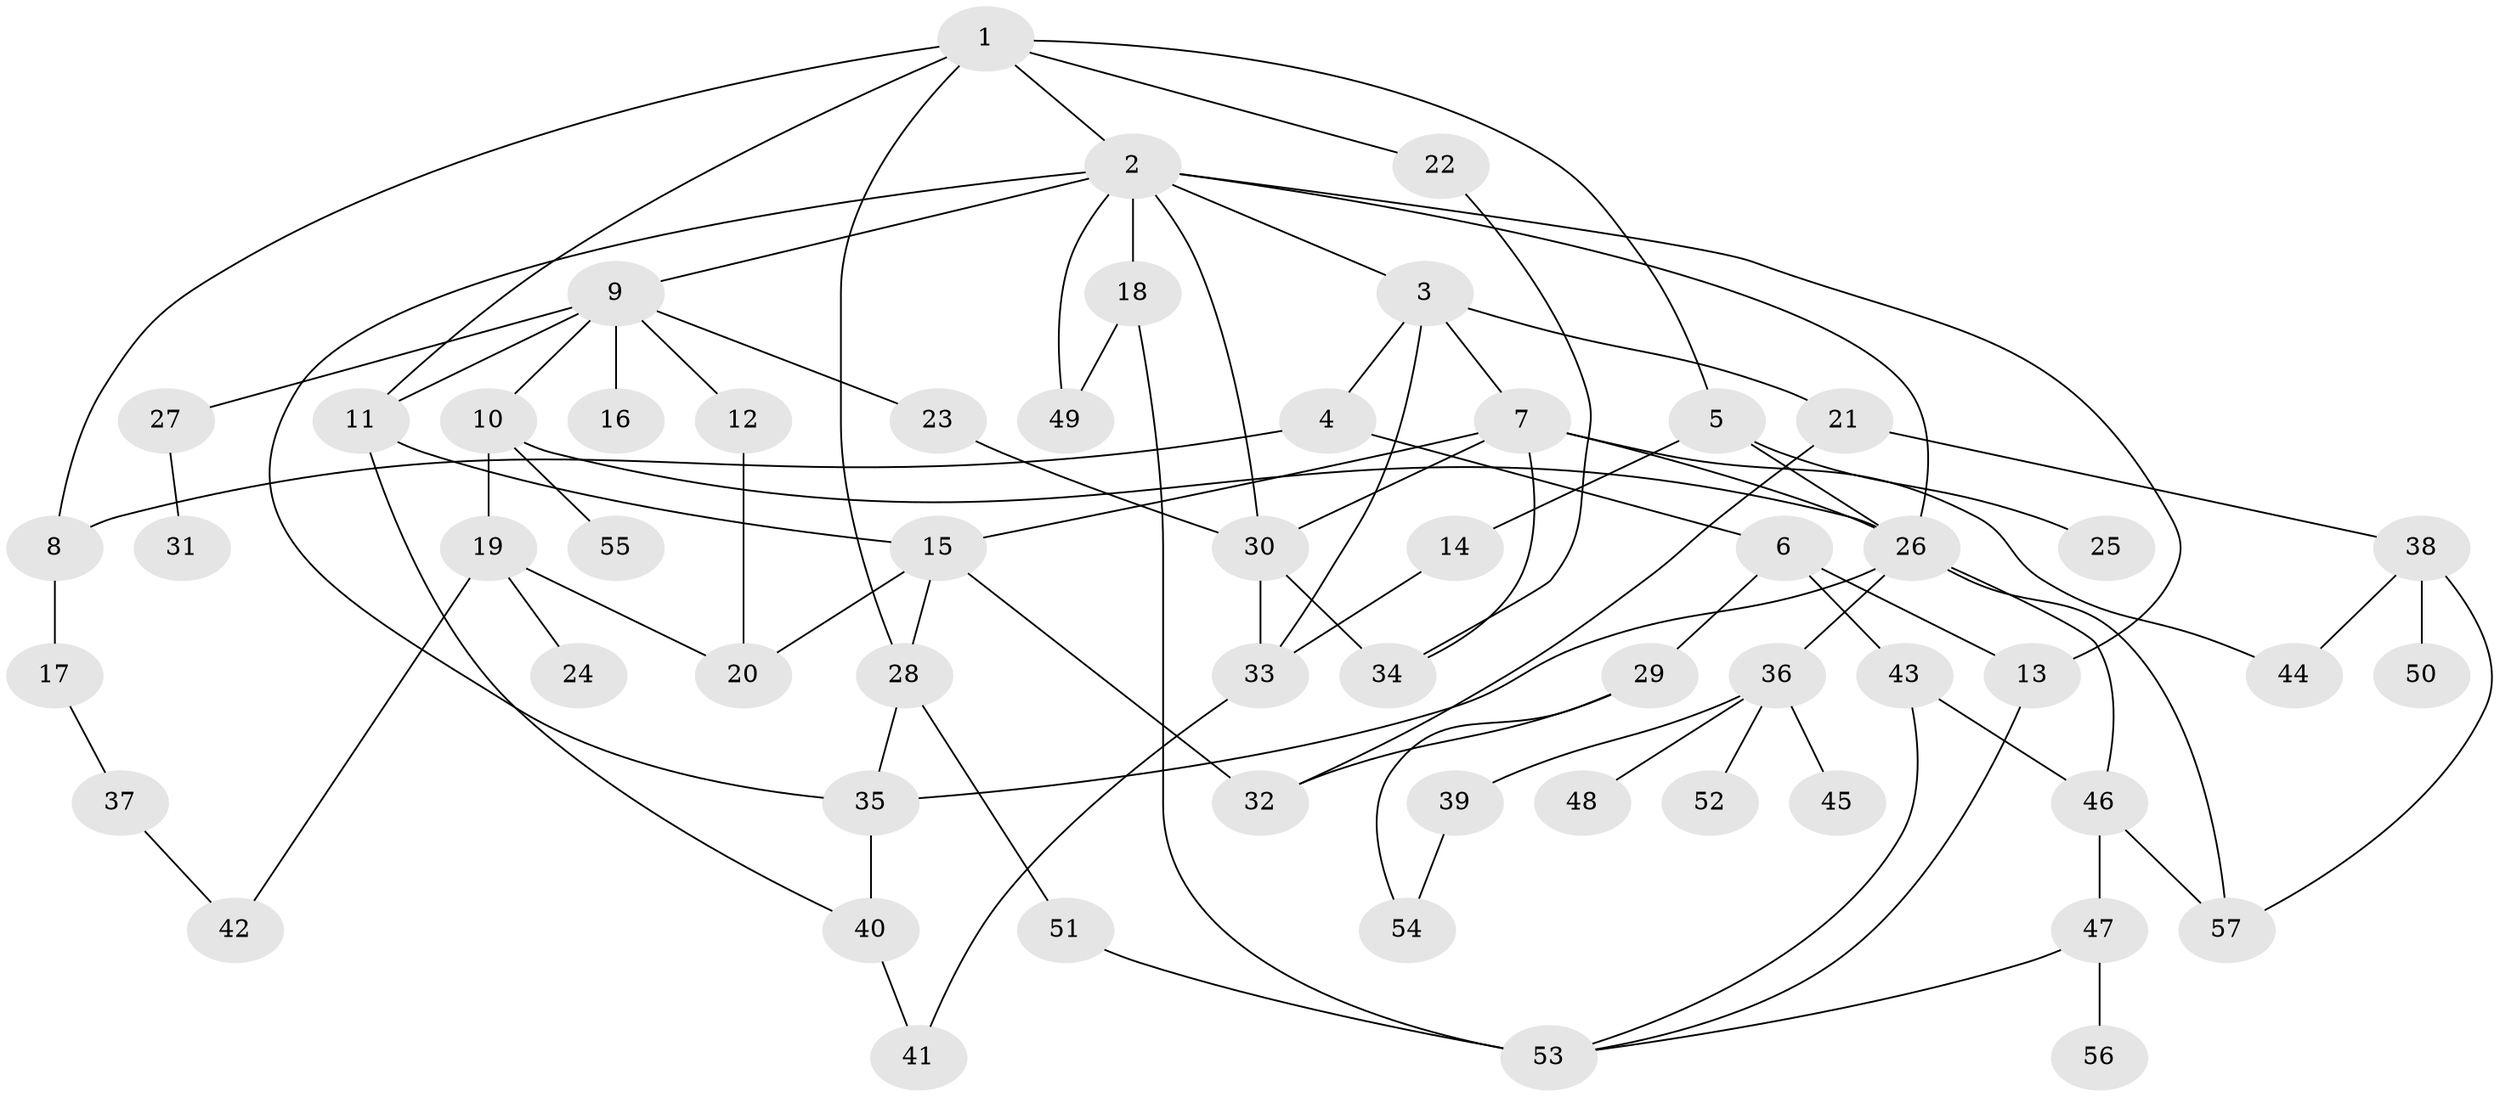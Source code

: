 // original degree distribution, {7: 0.008849557522123894, 8: 0.017699115044247787, 6: 0.017699115044247787, 3: 0.22123893805309736, 4: 0.13274336283185842, 5: 0.04424778761061947, 2: 0.2831858407079646, 1: 0.2743362831858407}
// Generated by graph-tools (version 1.1) at 2025/34/03/09/25 02:34:02]
// undirected, 57 vertices, 89 edges
graph export_dot {
graph [start="1"]
  node [color=gray90,style=filled];
  1;
  2;
  3;
  4;
  5;
  6;
  7;
  8;
  9;
  10;
  11;
  12;
  13;
  14;
  15;
  16;
  17;
  18;
  19;
  20;
  21;
  22;
  23;
  24;
  25;
  26;
  27;
  28;
  29;
  30;
  31;
  32;
  33;
  34;
  35;
  36;
  37;
  38;
  39;
  40;
  41;
  42;
  43;
  44;
  45;
  46;
  47;
  48;
  49;
  50;
  51;
  52;
  53;
  54;
  55;
  56;
  57;
  1 -- 2 [weight=1.0];
  1 -- 5 [weight=1.0];
  1 -- 8 [weight=1.0];
  1 -- 11 [weight=1.0];
  1 -- 22 [weight=1.0];
  1 -- 28 [weight=1.0];
  2 -- 3 [weight=1.0];
  2 -- 9 [weight=1.0];
  2 -- 13 [weight=1.0];
  2 -- 18 [weight=1.0];
  2 -- 26 [weight=1.0];
  2 -- 30 [weight=1.0];
  2 -- 35 [weight=1.0];
  2 -- 49 [weight=1.0];
  3 -- 4 [weight=1.0];
  3 -- 7 [weight=1.0];
  3 -- 21 [weight=1.0];
  3 -- 33 [weight=1.0];
  4 -- 6 [weight=1.0];
  4 -- 8 [weight=1.0];
  5 -- 14 [weight=2.0];
  5 -- 25 [weight=1.0];
  5 -- 26 [weight=1.0];
  6 -- 13 [weight=1.0];
  6 -- 29 [weight=1.0];
  6 -- 43 [weight=1.0];
  7 -- 15 [weight=1.0];
  7 -- 26 [weight=1.0];
  7 -- 30 [weight=1.0];
  7 -- 34 [weight=1.0];
  7 -- 44 [weight=1.0];
  8 -- 17 [weight=3.0];
  9 -- 10 [weight=1.0];
  9 -- 11 [weight=1.0];
  9 -- 12 [weight=1.0];
  9 -- 16 [weight=1.0];
  9 -- 23 [weight=1.0];
  9 -- 27 [weight=1.0];
  10 -- 19 [weight=1.0];
  10 -- 26 [weight=1.0];
  10 -- 55 [weight=1.0];
  11 -- 15 [weight=1.0];
  11 -- 40 [weight=1.0];
  12 -- 20 [weight=1.0];
  13 -- 53 [weight=1.0];
  14 -- 33 [weight=1.0];
  15 -- 20 [weight=1.0];
  15 -- 28 [weight=1.0];
  15 -- 32 [weight=1.0];
  17 -- 37 [weight=1.0];
  18 -- 49 [weight=1.0];
  18 -- 53 [weight=2.0];
  19 -- 20 [weight=1.0];
  19 -- 24 [weight=1.0];
  19 -- 42 [weight=1.0];
  21 -- 32 [weight=1.0];
  21 -- 38 [weight=1.0];
  22 -- 34 [weight=1.0];
  23 -- 30 [weight=1.0];
  26 -- 35 [weight=1.0];
  26 -- 36 [weight=1.0];
  26 -- 46 [weight=1.0];
  26 -- 57 [weight=1.0];
  27 -- 31 [weight=1.0];
  28 -- 35 [weight=1.0];
  28 -- 51 [weight=1.0];
  29 -- 32 [weight=1.0];
  29 -- 54 [weight=1.0];
  30 -- 33 [weight=1.0];
  30 -- 34 [weight=1.0];
  33 -- 41 [weight=1.0];
  35 -- 40 [weight=1.0];
  36 -- 39 [weight=1.0];
  36 -- 45 [weight=1.0];
  36 -- 48 [weight=1.0];
  36 -- 52 [weight=1.0];
  37 -- 42 [weight=1.0];
  38 -- 44 [weight=1.0];
  38 -- 50 [weight=2.0];
  38 -- 57 [weight=1.0];
  39 -- 54 [weight=1.0];
  40 -- 41 [weight=1.0];
  43 -- 46 [weight=1.0];
  43 -- 53 [weight=1.0];
  46 -- 47 [weight=1.0];
  46 -- 57 [weight=1.0];
  47 -- 53 [weight=1.0];
  47 -- 56 [weight=1.0];
  51 -- 53 [weight=1.0];
}
